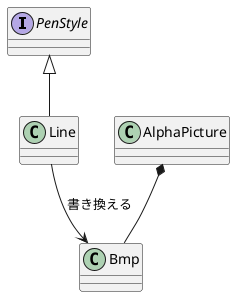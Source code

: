 @startuml クソ仕様

interface PenStyle
class Line
PenStyle <|-- Line

class AlphaPicture
class Bmp

AlphaPicture *-- Bmp

Line --> Bmp : 書き換える

@enduml